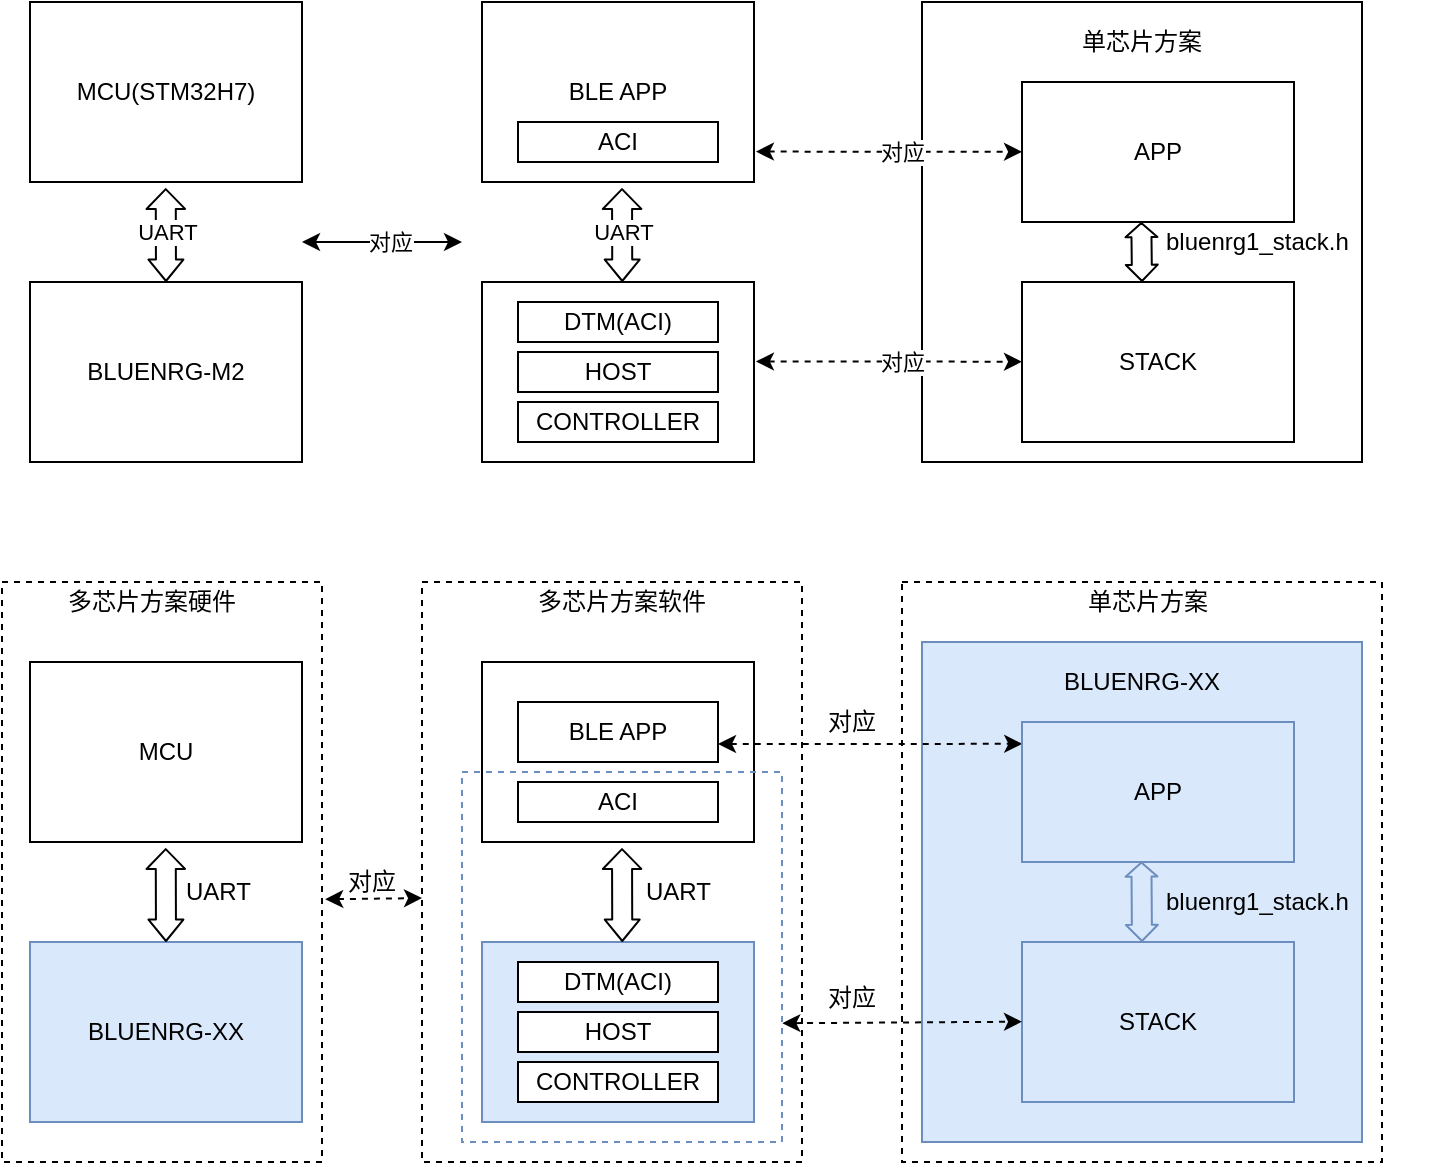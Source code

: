 <mxfile version="13.0.3" type="device"><diagram id="M2rSW0WCYxX6u8LaWx5v" name="第 1 页"><mxGraphModel dx="1422" dy="822" grid="1" gridSize="10" guides="1" tooltips="1" connect="1" arrows="1" fold="1" page="1" pageScale="1" pageWidth="827" pageHeight="1169" math="0" shadow="0"><root><mxCell id="0"/><mxCell id="1" parent="0"/><mxCell id="FLQqVuoIoP6t45ieMmEh-1" value="MCU(STM32H7)" style="rounded=0;whiteSpace=wrap;html=1;" parent="1" vertex="1"><mxGeometry x="294" y="80" width="136" height="90" as="geometry"/></mxCell><mxCell id="FLQqVuoIoP6t45ieMmEh-2" value="BLUENRG-M2" style="rounded=0;whiteSpace=wrap;html=1;" parent="1" vertex="1"><mxGeometry x="294" y="220" width="136" height="90" as="geometry"/></mxCell><mxCell id="FLQqVuoIoP6t45ieMmEh-3" value="" style="shape=flexArrow;endArrow=classic;startArrow=classic;html=1;entryX=0.499;entryY=1.034;entryDx=0;entryDy=0;entryPerimeter=0;exitX=0.5;exitY=0;exitDx=0;exitDy=0;endWidth=8.268;endSize=2.971;startWidth=6.48;startSize=3.239;" parent="1" source="FLQqVuoIoP6t45ieMmEh-2" target="FLQqVuoIoP6t45ieMmEh-1" edge="1"><mxGeometry width="50" height="50" relative="1" as="geometry"><mxPoint x="310" y="250" as="sourcePoint"/><mxPoint x="360" y="200" as="targetPoint"/></mxGeometry></mxCell><mxCell id="FLQqVuoIoP6t45ieMmEh-4" value="UART&amp;nbsp;" style="edgeLabel;html=1;align=center;verticalAlign=middle;resizable=0;points=[];" parent="FLQqVuoIoP6t45ieMmEh-3" vertex="1" connectable="0"><mxGeometry x="0.072" y="-2" relative="1" as="geometry"><mxPoint as="offset"/></mxGeometry></mxCell><mxCell id="FLQqVuoIoP6t45ieMmEh-5" value="" style="endArrow=classic;startArrow=classic;html=1;" parent="1" edge="1"><mxGeometry width="50" height="50" relative="1" as="geometry"><mxPoint x="430" y="200" as="sourcePoint"/><mxPoint x="510" y="200" as="targetPoint"/></mxGeometry></mxCell><mxCell id="FLQqVuoIoP6t45ieMmEh-6" value="对应" style="edgeLabel;html=1;align=center;verticalAlign=middle;resizable=0;points=[];" parent="FLQqVuoIoP6t45ieMmEh-5" vertex="1" connectable="0"><mxGeometry x="0.088" relative="1" as="geometry"><mxPoint as="offset"/></mxGeometry></mxCell><mxCell id="FLQqVuoIoP6t45ieMmEh-7" value="BLE APP" style="rounded=0;whiteSpace=wrap;html=1;" parent="1" vertex="1"><mxGeometry x="520" y="80" width="136" height="90" as="geometry"/></mxCell><mxCell id="FLQqVuoIoP6t45ieMmEh-8" value="" style="rounded=0;whiteSpace=wrap;html=1;" parent="1" vertex="1"><mxGeometry x="520" y="220" width="136" height="90" as="geometry"/></mxCell><mxCell id="FLQqVuoIoP6t45ieMmEh-9" value="HOST" style="rounded=0;whiteSpace=wrap;html=1;" parent="1" vertex="1"><mxGeometry x="538" y="255" width="100" height="20" as="geometry"/></mxCell><mxCell id="FLQqVuoIoP6t45ieMmEh-10" value="CONTROLLER" style="rounded=0;whiteSpace=wrap;html=1;" parent="1" vertex="1"><mxGeometry x="538" y="280" width="100" height="20" as="geometry"/></mxCell><mxCell id="FLQqVuoIoP6t45ieMmEh-11" value="DTM(ACI)" style="rounded=0;whiteSpace=wrap;html=1;" parent="1" vertex="1"><mxGeometry x="538" y="230" width="100" height="20" as="geometry"/></mxCell><mxCell id="FLQqVuoIoP6t45ieMmEh-12" value="ACI" style="rounded=0;whiteSpace=wrap;html=1;" parent="1" vertex="1"><mxGeometry x="538" y="140" width="100" height="20" as="geometry"/></mxCell><mxCell id="FLQqVuoIoP6t45ieMmEh-13" value="" style="rounded=0;whiteSpace=wrap;html=1;" parent="1" vertex="1"><mxGeometry x="740" y="80" width="220" height="230" as="geometry"/></mxCell><mxCell id="FLQqVuoIoP6t45ieMmEh-14" value="单芯片方案" style="text;html=1;strokeColor=none;fillColor=none;align=center;verticalAlign=middle;whiteSpace=wrap;rounded=0;" parent="1" vertex="1"><mxGeometry x="800" y="90" width="100" height="20" as="geometry"/></mxCell><mxCell id="FLQqVuoIoP6t45ieMmEh-15" value="" style="endArrow=classic;startArrow=classic;html=1;dashed=1;exitX=1.007;exitY=0.831;exitDx=0;exitDy=0;exitPerimeter=0;" parent="1" source="FLQqVuoIoP6t45ieMmEh-7" target="FLQqVuoIoP6t45ieMmEh-18" edge="1"><mxGeometry width="50" height="50" relative="1" as="geometry"><mxPoint x="640" y="154.66" as="sourcePoint"/><mxPoint x="720" y="154.66" as="targetPoint"/></mxGeometry></mxCell><mxCell id="FLQqVuoIoP6t45ieMmEh-16" value="对应" style="edgeLabel;html=1;align=center;verticalAlign=middle;resizable=0;points=[];" parent="FLQqVuoIoP6t45ieMmEh-15" vertex="1" connectable="0"><mxGeometry x="0.088" relative="1" as="geometry"><mxPoint as="offset"/></mxGeometry></mxCell><mxCell id="FLQqVuoIoP6t45ieMmEh-17" value="STACK" style="rounded=0;whiteSpace=wrap;html=1;" parent="1" vertex="1"><mxGeometry x="790" y="220" width="136" height="80" as="geometry"/></mxCell><mxCell id="FLQqVuoIoP6t45ieMmEh-18" value="APP" style="rounded=0;whiteSpace=wrap;html=1;" parent="1" vertex="1"><mxGeometry x="790" y="120" width="136" height="70" as="geometry"/></mxCell><mxCell id="FLQqVuoIoP6t45ieMmEh-19" value="" style="endArrow=classic;startArrow=classic;html=1;dashed=1;exitX=1.007;exitY=0.831;exitDx=0;exitDy=0;exitPerimeter=0;" parent="1" edge="1"><mxGeometry width="50" height="50" relative="1" as="geometry"><mxPoint x="656.952" y="259.71" as="sourcePoint"/><mxPoint x="790" y="259.849" as="targetPoint"/></mxGeometry></mxCell><mxCell id="FLQqVuoIoP6t45ieMmEh-20" value="对应" style="edgeLabel;html=1;align=center;verticalAlign=middle;resizable=0;points=[];" parent="FLQqVuoIoP6t45ieMmEh-19" vertex="1" connectable="0"><mxGeometry x="0.088" relative="1" as="geometry"><mxPoint as="offset"/></mxGeometry></mxCell><mxCell id="FLQqVuoIoP6t45ieMmEh-21" value="" style="shape=flexArrow;endArrow=classic;startArrow=classic;html=1;entryX=0.499;entryY=1.034;entryDx=0;entryDy=0;entryPerimeter=0;exitX=0.5;exitY=0;exitDx=0;exitDy=0;endWidth=8.268;endSize=2.971;startWidth=6.48;startSize=3.239;" parent="1" edge="1"><mxGeometry width="50" height="50" relative="1" as="geometry"><mxPoint x="590.14" y="220" as="sourcePoint"/><mxPoint x="590.004" y="173.06" as="targetPoint"/></mxGeometry></mxCell><mxCell id="FLQqVuoIoP6t45ieMmEh-22" value="UART&amp;nbsp;" style="edgeLabel;html=1;align=center;verticalAlign=middle;resizable=0;points=[];" parent="FLQqVuoIoP6t45ieMmEh-21" vertex="1" connectable="0"><mxGeometry x="0.072" y="-2" relative="1" as="geometry"><mxPoint as="offset"/></mxGeometry></mxCell><mxCell id="FLQqVuoIoP6t45ieMmEh-23" value="" style="shape=flexArrow;endArrow=classic;startArrow=classic;html=1;entryX=0.499;entryY=1.034;entryDx=0;entryDy=0;entryPerimeter=0;endWidth=4.961;endSize=2.019;startWidth=4.961;startSize=2.367;" parent="1" edge="1"><mxGeometry width="50" height="50" relative="1" as="geometry"><mxPoint x="850" y="220" as="sourcePoint"/><mxPoint x="849.654" y="190.0" as="targetPoint"/></mxGeometry></mxCell><mxCell id="FLQqVuoIoP6t45ieMmEh-25" value="bluenrg1_stack.h" style="text;html=1;strokeColor=none;fillColor=none;align=left;verticalAlign=middle;whiteSpace=wrap;rounded=0;fontSize=12;" parent="1" vertex="1"><mxGeometry x="860" y="190" width="140" height="20" as="geometry"/></mxCell><mxCell id="KwQbqfhdu5cQ45wvlYzU-1" value="MCU" style="rounded=0;whiteSpace=wrap;html=1;" vertex="1" parent="1"><mxGeometry x="294" y="410" width="136" height="90" as="geometry"/></mxCell><mxCell id="KwQbqfhdu5cQ45wvlYzU-2" value="BLUENRG-XX" style="rounded=0;whiteSpace=wrap;html=1;fillColor=#dae8fc;strokeColor=#6c8ebf;" vertex="1" parent="1"><mxGeometry x="294" y="550" width="136" height="90" as="geometry"/></mxCell><mxCell id="KwQbqfhdu5cQ45wvlYzU-3" value="" style="shape=flexArrow;endArrow=classic;startArrow=classic;html=1;entryX=0.499;entryY=1.034;entryDx=0;entryDy=0;entryPerimeter=0;exitX=0.5;exitY=0;exitDx=0;exitDy=0;endWidth=8.268;endSize=2.971;startWidth=6.48;startSize=3.239;" edge="1" parent="1" source="KwQbqfhdu5cQ45wvlYzU-2" target="KwQbqfhdu5cQ45wvlYzU-1"><mxGeometry width="50" height="50" relative="1" as="geometry"><mxPoint x="310" y="580" as="sourcePoint"/><mxPoint x="360" y="530" as="targetPoint"/></mxGeometry></mxCell><mxCell id="KwQbqfhdu5cQ45wvlYzU-5" value="" style="endArrow=classic;startArrow=classic;html=1;dashed=1;exitX=1.01;exitY=0.547;exitDx=0;exitDy=0;exitPerimeter=0;entryX=0;entryY=0.545;entryDx=0;entryDy=0;entryPerimeter=0;" edge="1" parent="1" source="KwQbqfhdu5cQ45wvlYzU-36" target="KwQbqfhdu5cQ45wvlYzU-35"><mxGeometry width="50" height="50" relative="1" as="geometry"><mxPoint x="410" y="529.58" as="sourcePoint"/><mxPoint x="490" y="529.58" as="targetPoint"/></mxGeometry></mxCell><mxCell id="KwQbqfhdu5cQ45wvlYzU-7" value="" style="rounded=0;whiteSpace=wrap;html=1;" vertex="1" parent="1"><mxGeometry x="520" y="410" width="136" height="90" as="geometry"/></mxCell><mxCell id="KwQbqfhdu5cQ45wvlYzU-8" value="" style="rounded=0;whiteSpace=wrap;html=1;fillColor=#dae8fc;strokeColor=#6c8ebf;" vertex="1" parent="1"><mxGeometry x="520" y="550" width="136" height="90" as="geometry"/></mxCell><mxCell id="KwQbqfhdu5cQ45wvlYzU-9" value="HOST" style="rounded=0;whiteSpace=wrap;html=1;" vertex="1" parent="1"><mxGeometry x="538" y="585" width="100" height="20" as="geometry"/></mxCell><mxCell id="KwQbqfhdu5cQ45wvlYzU-10" value="CONTROLLER" style="rounded=0;whiteSpace=wrap;html=1;" vertex="1" parent="1"><mxGeometry x="538" y="610" width="100" height="20" as="geometry"/></mxCell><mxCell id="KwQbqfhdu5cQ45wvlYzU-11" value="DTM(ACI)" style="rounded=0;whiteSpace=wrap;html=1;" vertex="1" parent="1"><mxGeometry x="538" y="560" width="100" height="20" as="geometry"/></mxCell><mxCell id="KwQbqfhdu5cQ45wvlYzU-12" value="ACI" style="rounded=0;whiteSpace=wrap;html=1;" vertex="1" parent="1"><mxGeometry x="538" y="470" width="100" height="20" as="geometry"/></mxCell><mxCell id="KwQbqfhdu5cQ45wvlYzU-13" value="" style="rounded=0;whiteSpace=wrap;html=1;fillColor=#dae8fc;strokeColor=#6c8ebf;" vertex="1" parent="1"><mxGeometry x="740" y="400" width="220" height="250" as="geometry"/></mxCell><mxCell id="KwQbqfhdu5cQ45wvlYzU-14" value="BLUENRG-XX" style="text;html=1;strokeColor=none;fillColor=none;align=center;verticalAlign=middle;whiteSpace=wrap;rounded=0;" vertex="1" parent="1"><mxGeometry x="800" y="410" width="100" height="20" as="geometry"/></mxCell><mxCell id="KwQbqfhdu5cQ45wvlYzU-15" value="" style="endArrow=classic;startArrow=classic;html=1;dashed=1;entryX=0.001;entryY=0.156;entryDx=0;entryDy=0;entryPerimeter=0;" edge="1" parent="1" target="KwQbqfhdu5cQ45wvlYzU-18"><mxGeometry width="50" height="50" relative="1" as="geometry"><mxPoint x="638" y="451" as="sourcePoint"/><mxPoint x="789" y="451" as="targetPoint"/></mxGeometry></mxCell><mxCell id="KwQbqfhdu5cQ45wvlYzU-17" value="STACK" style="rounded=0;whiteSpace=wrap;html=1;fillColor=#dae8fc;strokeColor=#6c8ebf;" vertex="1" parent="1"><mxGeometry x="790" y="550" width="136" height="80" as="geometry"/></mxCell><mxCell id="KwQbqfhdu5cQ45wvlYzU-18" value="APP" style="rounded=0;whiteSpace=wrap;html=1;fillColor=#dae8fc;strokeColor=#6c8ebf;" vertex="1" parent="1"><mxGeometry x="790" y="440" width="136" height="70" as="geometry"/></mxCell><mxCell id="KwQbqfhdu5cQ45wvlYzU-19" value="" style="endArrow=classic;startArrow=classic;html=1;dashed=1;exitX=1.001;exitY=0.679;exitDx=0;exitDy=0;exitPerimeter=0;" edge="1" parent="1" source="KwQbqfhdu5cQ45wvlYzU-34"><mxGeometry width="50" height="50" relative="1" as="geometry"><mxPoint x="690" y="560" as="sourcePoint"/><mxPoint x="790" y="589.849" as="targetPoint"/></mxGeometry></mxCell><mxCell id="KwQbqfhdu5cQ45wvlYzU-21" value="" style="shape=flexArrow;endArrow=classic;startArrow=classic;html=1;entryX=0.499;entryY=1.034;entryDx=0;entryDy=0;entryPerimeter=0;exitX=0.5;exitY=0;exitDx=0;exitDy=0;endWidth=8.268;endSize=2.971;startWidth=6.48;startSize=3.239;" edge="1" parent="1"><mxGeometry width="50" height="50" relative="1" as="geometry"><mxPoint x="590.14" y="550" as="sourcePoint"/><mxPoint x="590.004" y="503.06" as="targetPoint"/></mxGeometry></mxCell><mxCell id="KwQbqfhdu5cQ45wvlYzU-23" value="" style="shape=flexArrow;endArrow=classic;startArrow=classic;html=1;entryX=0.439;entryY=0.996;entryDx=0;entryDy=0;entryPerimeter=0;endWidth=4.961;endSize=2.019;startWidth=4.961;startSize=2.367;fillColor=#dae8fc;strokeColor=#6c8ebf;" edge="1" parent="1" target="KwQbqfhdu5cQ45wvlYzU-18"><mxGeometry width="50" height="50" relative="1" as="geometry"><mxPoint x="850" y="550" as="sourcePoint"/><mxPoint x="849.654" y="520" as="targetPoint"/></mxGeometry></mxCell><mxCell id="KwQbqfhdu5cQ45wvlYzU-24" value="bluenrg1_stack.h" style="text;html=1;strokeColor=none;fillColor=none;align=left;verticalAlign=middle;whiteSpace=wrap;rounded=0;fontSize=12;" vertex="1" parent="1"><mxGeometry x="860" y="520" width="140" height="20" as="geometry"/></mxCell><mxCell id="KwQbqfhdu5cQ45wvlYzU-25" value="UART" style="text;html=1;strokeColor=none;fillColor=none;align=left;verticalAlign=middle;whiteSpace=wrap;rounded=0;fontSize=12;" vertex="1" parent="1"><mxGeometry x="600" y="515" width="40" height="20" as="geometry"/></mxCell><mxCell id="KwQbqfhdu5cQ45wvlYzU-26" value="UART" style="text;html=1;strokeColor=none;fillColor=none;align=left;verticalAlign=middle;whiteSpace=wrap;rounded=0;fontSize=12;" vertex="1" parent="1"><mxGeometry x="370" y="515" width="40" height="20" as="geometry"/></mxCell><mxCell id="KwQbqfhdu5cQ45wvlYzU-33" value="BLE APP" style="rounded=0;whiteSpace=wrap;html=1;" vertex="1" parent="1"><mxGeometry x="538" y="430" width="100" height="30" as="geometry"/></mxCell><mxCell id="KwQbqfhdu5cQ45wvlYzU-34" value="" style="rounded=0;whiteSpace=wrap;html=1;fillColor=none;strokeColor=#6c8ebf;dashed=1;" vertex="1" parent="1"><mxGeometry x="510" y="465" width="160" height="185" as="geometry"/></mxCell><mxCell id="KwQbqfhdu5cQ45wvlYzU-35" value="" style="rounded=0;whiteSpace=wrap;html=1;fillColor=none;strokeColor=#000000;dashed=1;" vertex="1" parent="1"><mxGeometry x="490" y="370" width="190" height="290" as="geometry"/></mxCell><mxCell id="KwQbqfhdu5cQ45wvlYzU-36" value="" style="rounded=0;whiteSpace=wrap;html=1;fillColor=none;strokeColor=#000000;dashed=1;" vertex="1" parent="1"><mxGeometry x="280" y="370" width="160" height="290" as="geometry"/></mxCell><mxCell id="KwQbqfhdu5cQ45wvlYzU-37" value="" style="rounded=0;whiteSpace=wrap;html=1;fillColor=none;strokeColor=#000000;dashed=1;" vertex="1" parent="1"><mxGeometry x="730" y="370" width="240" height="290" as="geometry"/></mxCell><mxCell id="KwQbqfhdu5cQ45wvlYzU-39" value="多芯片方案硬件" style="text;html=1;strokeColor=none;fillColor=none;align=center;verticalAlign=middle;whiteSpace=wrap;rounded=0;dashed=1;" vertex="1" parent="1"><mxGeometry x="305" y="370" width="100" height="20" as="geometry"/></mxCell><mxCell id="KwQbqfhdu5cQ45wvlYzU-40" value="多芯片方案软件" style="text;html=1;strokeColor=none;fillColor=none;align=center;verticalAlign=middle;whiteSpace=wrap;rounded=0;dashed=1;" vertex="1" parent="1"><mxGeometry x="540" y="370" width="100" height="20" as="geometry"/></mxCell><mxCell id="KwQbqfhdu5cQ45wvlYzU-41" value="单芯片方案" style="text;html=1;strokeColor=none;fillColor=none;align=center;verticalAlign=middle;whiteSpace=wrap;rounded=0;dashed=1;" vertex="1" parent="1"><mxGeometry x="803" y="370" width="100" height="20" as="geometry"/></mxCell><mxCell id="KwQbqfhdu5cQ45wvlYzU-44" value="对应" style="text;html=1;strokeColor=none;fillColor=none;align=center;verticalAlign=middle;whiteSpace=wrap;rounded=0;dashed=1;" vertex="1" parent="1"><mxGeometry x="450" y="510" width="30" height="20" as="geometry"/></mxCell><mxCell id="KwQbqfhdu5cQ45wvlYzU-46" value="对应" style="text;html=1;strokeColor=none;fillColor=none;align=center;verticalAlign=middle;whiteSpace=wrap;rounded=0;dashed=1;" vertex="1" parent="1"><mxGeometry x="690" y="430" width="30" height="20" as="geometry"/></mxCell><mxCell id="KwQbqfhdu5cQ45wvlYzU-47" value="对应" style="text;html=1;strokeColor=none;fillColor=none;align=center;verticalAlign=middle;whiteSpace=wrap;rounded=0;dashed=1;" vertex="1" parent="1"><mxGeometry x="690" y="570" width="30" height="15" as="geometry"/></mxCell></root></mxGraphModel></diagram></mxfile>